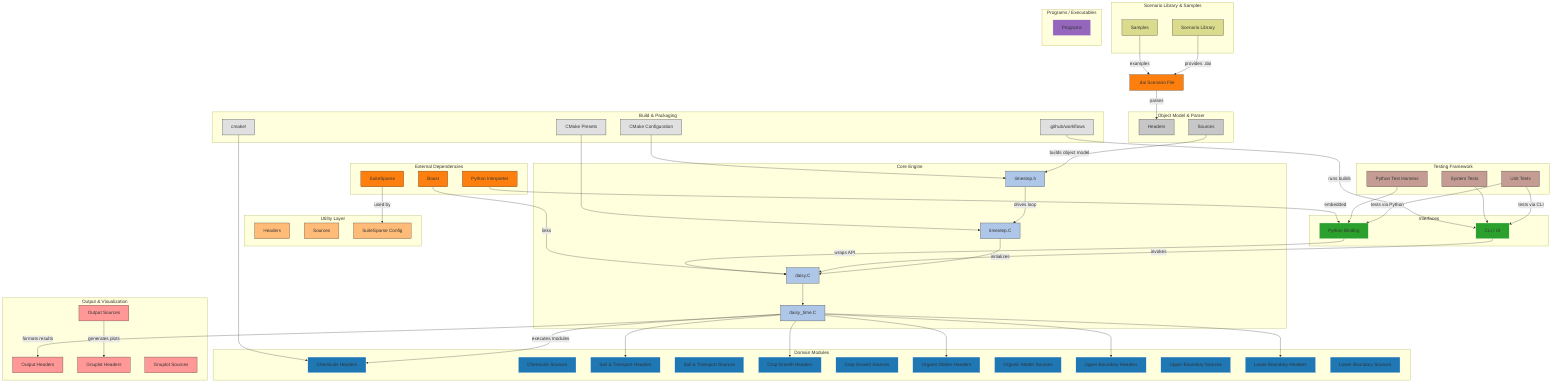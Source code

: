 flowchart TD
    %% Build & Packaging
    subgraph "Build & Packaging"
        CMakeConfig["CMake Configuration"]:::build
        CMakePresets["CMake Presets"]:::build
        CMakeDir["cmake/"]:::build
        CI[".github/workflows"]:::build
    end

    %% Core Engine
    subgraph "Core Engine" 
        TimestepH["timestep.h"]:::core
        TimestepC["timestep.C"]:::core
        DaisyC["daisy.C"]:::core
        DaisyTime["daisy_time.C"]:::core
    end

    %% Domain Modules
    subgraph "Domain Modules"
        ChemHdr["Chemicals Headers"]:::domain
        ChemSrc["Chemicals Sources"]:::domain
        SoilHdr["Soil & Transport Headers"]:::domain
        SoilSrc["Soil & Transport Sources"]:::domain
        CropHdr["Crop Growth Headers"]:::domain
        CropSrc["Crop Growth Sources"]:::domain
        OrgHdr["Organic Matter Headers"]:::domain
        OrgSrc["Organic Matter Sources"]:::domain
        UpHdr["Upper Boundary Headers"]:::domain
        UpSrc["Upper Boundary Sources"]:::domain
        LowHdr["Lower Boundary Headers"]:::domain
        LowSrc["Lower Boundary Sources"]:::domain
    end

    %% Object Model & Parser
    subgraph "Object Model & Parser"
        OMHdr["Headers"]:::parser
        OMSrc["Sources"]:::parser
    end

    %% Utility Layer
    subgraph "Utility Layer"
        UtilHdr["Headers"]:::util
        UtilSrc["Sources"]:::util
        SuiteSparse["SuiteSparse Config"]:::util
    end

    %% Interfaces
    subgraph "Interfaces"
        CLI["CLI / UI"]:::interface
        PythonBinding["Python Binding"]:::interface
    end

    %% Scenario Library & Samples
    subgraph "Scenario Library & Samples"
        Lib["Scenario Library"]:::library
        Sample["Samples"]:::library
    end

    %% Output & Visualization
    subgraph "Output & Visualization"
        OutputHdr["Output Headers"]:::output
        OutputSrc["Output Sources"]:::output
        GpHdr["Gnuplot Headers"]:::output
        GpSrc["Gnuplot Sources"]:::output
    end

    %% Programs / Executables
    subgraph "Programs / Executables"
        Programs["Programs"]:::programs
    end

    %% Testing Framework
    subgraph "Testing Framework"
        Unit["Unit Tests"]:::tests
        SystemTests["System Tests"]:::tests
        PyTest["Python Test Harness"]:::tests
    end

    %% External Dependencies
    subgraph "External Dependencies"
        Boost["Boost"]:::external
        SuiteSparseExt["SuiteSparse"]:::external
        PythonExt["Python Interpreter"]:::external
    end

    %% Data Flow
    ScenarioFile[".dai Scenario File"]:::external
    ScenarioFile -->|parses| OMHdr
    OMSrc -->|builds object model| TimestepH
    TimestepH -->|drives loop| TimestepC
    TimestepC -->|initializes| DaisyC
    DaisyC --> DaisyTime
    DaisyTime -->|"executes modules"| ChemHdr
    DaisyTime --> SoilHdr
    DaisyTime --> CropHdr
    DaisyTime --> OrgHdr
    DaisyTime --> UpHdr
    DaisyTime --> LowHdr

    DaisyTime -->|"formats results"| OutputHdr
    OutputSrc -->|"generates plots"| GpHdr

    CLI -->|invokes| DaisyC
    PythonBinding -->|wraps API| DaisyC

    Lib -->|provides .dai| ScenarioFile
    Sample -->|examples| ScenarioFile

    Unit -->|tests via CLI| CLI
    Unit -->|tests via Python| PythonBinding
    SystemTests --> CLI
    PyTest --> PythonBinding

    %% Build dependencies
    CMakeConfig --> TimestepH
    CMakePresets --> TimestepC
    CMakeDir --> ChemHdr
    CI -->|runs builds| CLI

    Boost -->|links| DaisyC
    SuiteSparseExt -->|used by| SuiteSparse
    PythonExt -->|embedded| PythonBinding

    %% Click Events
    click CMakeConfig "https://github.com/daisy-model/daisy/blob/main/CMakeLists.txt"
    click CMakePresets "https://github.com/daisy-model/daisy/blob/main/CMakePresets.json"
    click CMakeDir "https://github.com/daisy-model/daisy/tree/main/cmake/"
    click CI "https://github.com/daisy-model/daisy/tree/main/.github/workflows/"
    click TimestepH "https://github.com/daisy-model/daisy/blob/main/include/daisy/timestep.h"
    click TimestepC "https://github.com/daisy-model/daisy/blob/main/src/daisy/timestep.C"
    click DaisyC "https://github.com/daisy-model/daisy/blob/main/src/daisy/daisy.C"
    click DaisyTime "https://github.com/daisy-model/daisy/blob/main/src/daisy/daisy_time.C"
    click ChemHdr "https://github.com/daisy-model/daisy/tree/main/include/daisy/chemicals/"
    click ChemSrc "https://github.com/daisy-model/daisy/tree/main/src/daisy/chemicals/"
    click SoilHdr "https://github.com/daisy-model/daisy/tree/main/include/daisy/soil/"
    click SoilSrc "https://github.com/daisy-model/daisy/tree/main/src/daisy/soil/"
    click CropHdr "https://github.com/daisy-model/daisy/tree/main/include/daisy/crop/"
    click CropSrc "https://github.com/daisy-model/daisy/tree/main/src/daisy/crop/"
    click OrgHdr "https://github.com/daisy-model/daisy/tree/main/include/daisy/organic_matter/"
    click OrgSrc "https://github.com/daisy-model/daisy/tree/main/src/daisy/organic_matter/"
    click UpHdr "https://github.com/daisy-model/daisy/tree/main/include/daisy/upper_boundary/"
    click UpSrc "https://github.com/daisy-model/daisy/tree/main/src/daisy/upper_boundary/"
    click LowHdr "https://github.com/daisy-model/daisy/tree/main/include/daisy/lower_boundary/"
    click LowSrc "https://github.com/daisy-model/daisy/tree/main/src/daisy/lower_boundary/"
    click OMHdr "https://github.com/daisy-model/daisy/tree/main/include/object_model/"
    click OMSrc "https://github.com/daisy-model/daisy/tree/main/src/object_model/"
    click UtilHdr "https://github.com/daisy-model/daisy/tree/main/include/util/"
    click UtilSrc "https://github.com/daisy-model/daisy/tree/main/src/util/"
    click SuiteSparse "https://github.com/daisy-model/daisy/blob/main/include/util/SuiteSparse_config.h"
    click CLI "https://github.com/daisy-model/daisy/tree/main/src/ui/"
    click PythonBinding "https://github.com/daisy-model/daisy/tree/main/python/"
    click Lib "https://github.com/daisy-model/daisy/tree/main/lib/"
    click Sample "https://github.com/daisy-model/daisy/tree/main/sample/"
    click OutputHdr "https://github.com/daisy-model/daisy/tree/main/include/daisy/output/"
    click OutputSrc "https://github.com/daisy-model/daisy/tree/main/src/daisy/output/"
    click GpHdr "https://github.com/daisy-model/daisy/tree/main/include/gnuplot/"
    click GpSrc "https://github.com/daisy-model/daisy/tree/main/src/gnuplot/"
    click Programs "https://github.com/daisy-model/daisy/tree/main/src/programs/"
    click Unit "https://github.com/daisy-model/daisy/tree/main/test/cxx-unit-tests/"
    click SystemTests "https://github.com/daisy-model/daisy/tree/main/test/dai-system-tests/"
    click PyTest "https://github.com/daisy-model/daisy/tree/main/sample/python/"

    %% Styles
    classDef build fill:#e0e0e0,stroke:#333,stroke-width:1px;
    classDef core fill:#aec7e8,stroke:#333,stroke-width:1px;
    classDef domain fill:#1f77b4,stroke:#fff,stroke-width:1px;
    classDef parser fill:#c7c7c7,stroke:#333,stroke-width:1px;
    classDef util fill:#ffbb78,stroke:#333,stroke-width:1px;
    classDef interface fill:#2ca02c,stroke:#fff,stroke-width:1px;
    classDef library fill:#dbdb8d,stroke:#333,stroke-width:1px;
    classDef output fill:#ff9896,stroke:#333,stroke-width:1px;
    classDef programs fill:#9467bd,stroke:#fff,stroke-width:1px;
    classDef tests fill:#c49c94,stroke:#333,stroke-width:1px;
    classDef external fill:#ff7f0e,stroke:#333,stroke-width:1px;